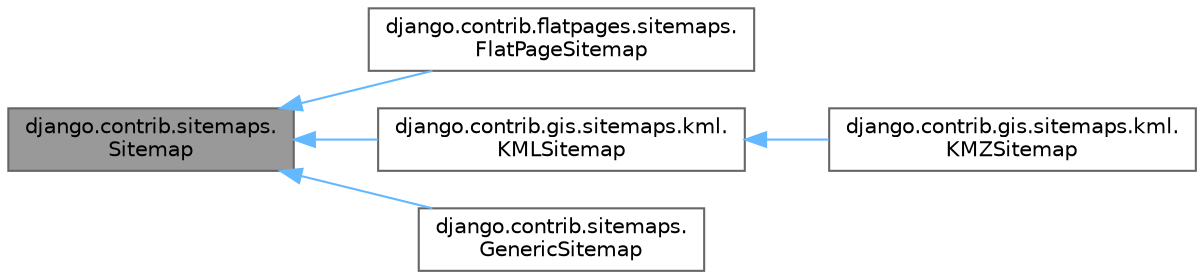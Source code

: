 digraph "django.contrib.sitemaps.Sitemap"
{
 // LATEX_PDF_SIZE
  bgcolor="transparent";
  edge [fontname=Helvetica,fontsize=10,labelfontname=Helvetica,labelfontsize=10];
  node [fontname=Helvetica,fontsize=10,shape=box,height=0.2,width=0.4];
  rankdir="LR";
  Node1 [id="Node000001",label="django.contrib.sitemaps.\lSitemap",height=0.2,width=0.4,color="gray40", fillcolor="grey60", style="filled", fontcolor="black",tooltip=" "];
  Node1 -> Node2 [id="edge5_Node000001_Node000002",dir="back",color="steelblue1",style="solid",tooltip=" "];
  Node2 [id="Node000002",label="django.contrib.flatpages.sitemaps.\lFlatPageSitemap",height=0.2,width=0.4,color="gray40", fillcolor="white", style="filled",URL="$classdjango_1_1contrib_1_1flatpages_1_1sitemaps_1_1FlatPageSitemap.html",tooltip=" "];
  Node1 -> Node3 [id="edge6_Node000001_Node000003",dir="back",color="steelblue1",style="solid",tooltip=" "];
  Node3 [id="Node000003",label="django.contrib.gis.sitemaps.kml.\lKMLSitemap",height=0.2,width=0.4,color="gray40", fillcolor="white", style="filled",URL="$classdjango_1_1contrib_1_1gis_1_1sitemaps_1_1kml_1_1KMLSitemap.html",tooltip=" "];
  Node3 -> Node4 [id="edge7_Node000003_Node000004",dir="back",color="steelblue1",style="solid",tooltip=" "];
  Node4 [id="Node000004",label="django.contrib.gis.sitemaps.kml.\lKMZSitemap",height=0.2,width=0.4,color="gray40", fillcolor="white", style="filled",URL="$classdjango_1_1contrib_1_1gis_1_1sitemaps_1_1kml_1_1KMZSitemap.html",tooltip=" "];
  Node1 -> Node5 [id="edge8_Node000001_Node000005",dir="back",color="steelblue1",style="solid",tooltip=" "];
  Node5 [id="Node000005",label="django.contrib.sitemaps.\lGenericSitemap",height=0.2,width=0.4,color="gray40", fillcolor="white", style="filled",URL="$classdjango_1_1contrib_1_1sitemaps_1_1GenericSitemap.html",tooltip=" "];
}
